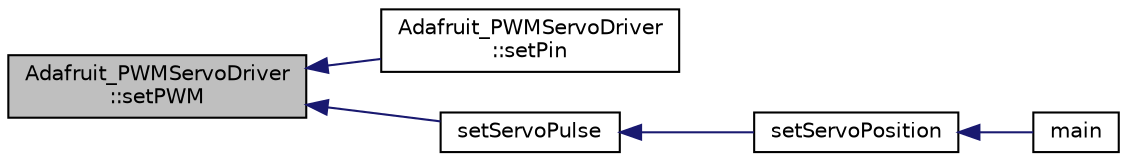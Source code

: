 digraph "Adafruit_PWMServoDriver::setPWM"
{
  edge [fontname="Helvetica",fontsize="10",labelfontname="Helvetica",labelfontsize="10"];
  node [fontname="Helvetica",fontsize="10",shape=record];
  rankdir="LR";
  Node1 [label="Adafruit_PWMServoDriver\l::setPWM",height=0.2,width=0.4,color="black", fillcolor="grey75", style="filled", fontcolor="black"];
  Node1 -> Node2 [dir="back",color="midnightblue",fontsize="10",style="solid"];
  Node2 [label="Adafruit_PWMServoDriver\l::setPin",height=0.2,width=0.4,color="black", fillcolor="white", style="filled",URL="$classAdafruit__PWMServoDriver.html#a1246cd50849fe0f068cc5d474e06ae96"];
  Node1 -> Node3 [dir="back",color="midnightblue",fontsize="10",style="solid"];
  Node3 [label="setServoPulse",height=0.2,width=0.4,color="black", fillcolor="white", style="filled",URL="$Servo__Position__Shell_8h.html#a323a36dcf89ccad28f3ed2312e26ed8a"];
  Node3 -> Node4 [dir="back",color="midnightblue",fontsize="10",style="solid"];
  Node4 [label="setServoPosition",height=0.2,width=0.4,color="black", fillcolor="white", style="filled",URL="$Servo__Position__Shell_8h.html#abd2cd3c2e36d42a2178a6f2fd12af905"];
  Node4 -> Node5 [dir="back",color="midnightblue",fontsize="10",style="solid"];
  Node5 [label="main",height=0.2,width=0.4,color="black", fillcolor="white", style="filled",URL="$main_8cpp.html#ae66f6b31b5ad750f1fe042a706a4e3d4"];
}
